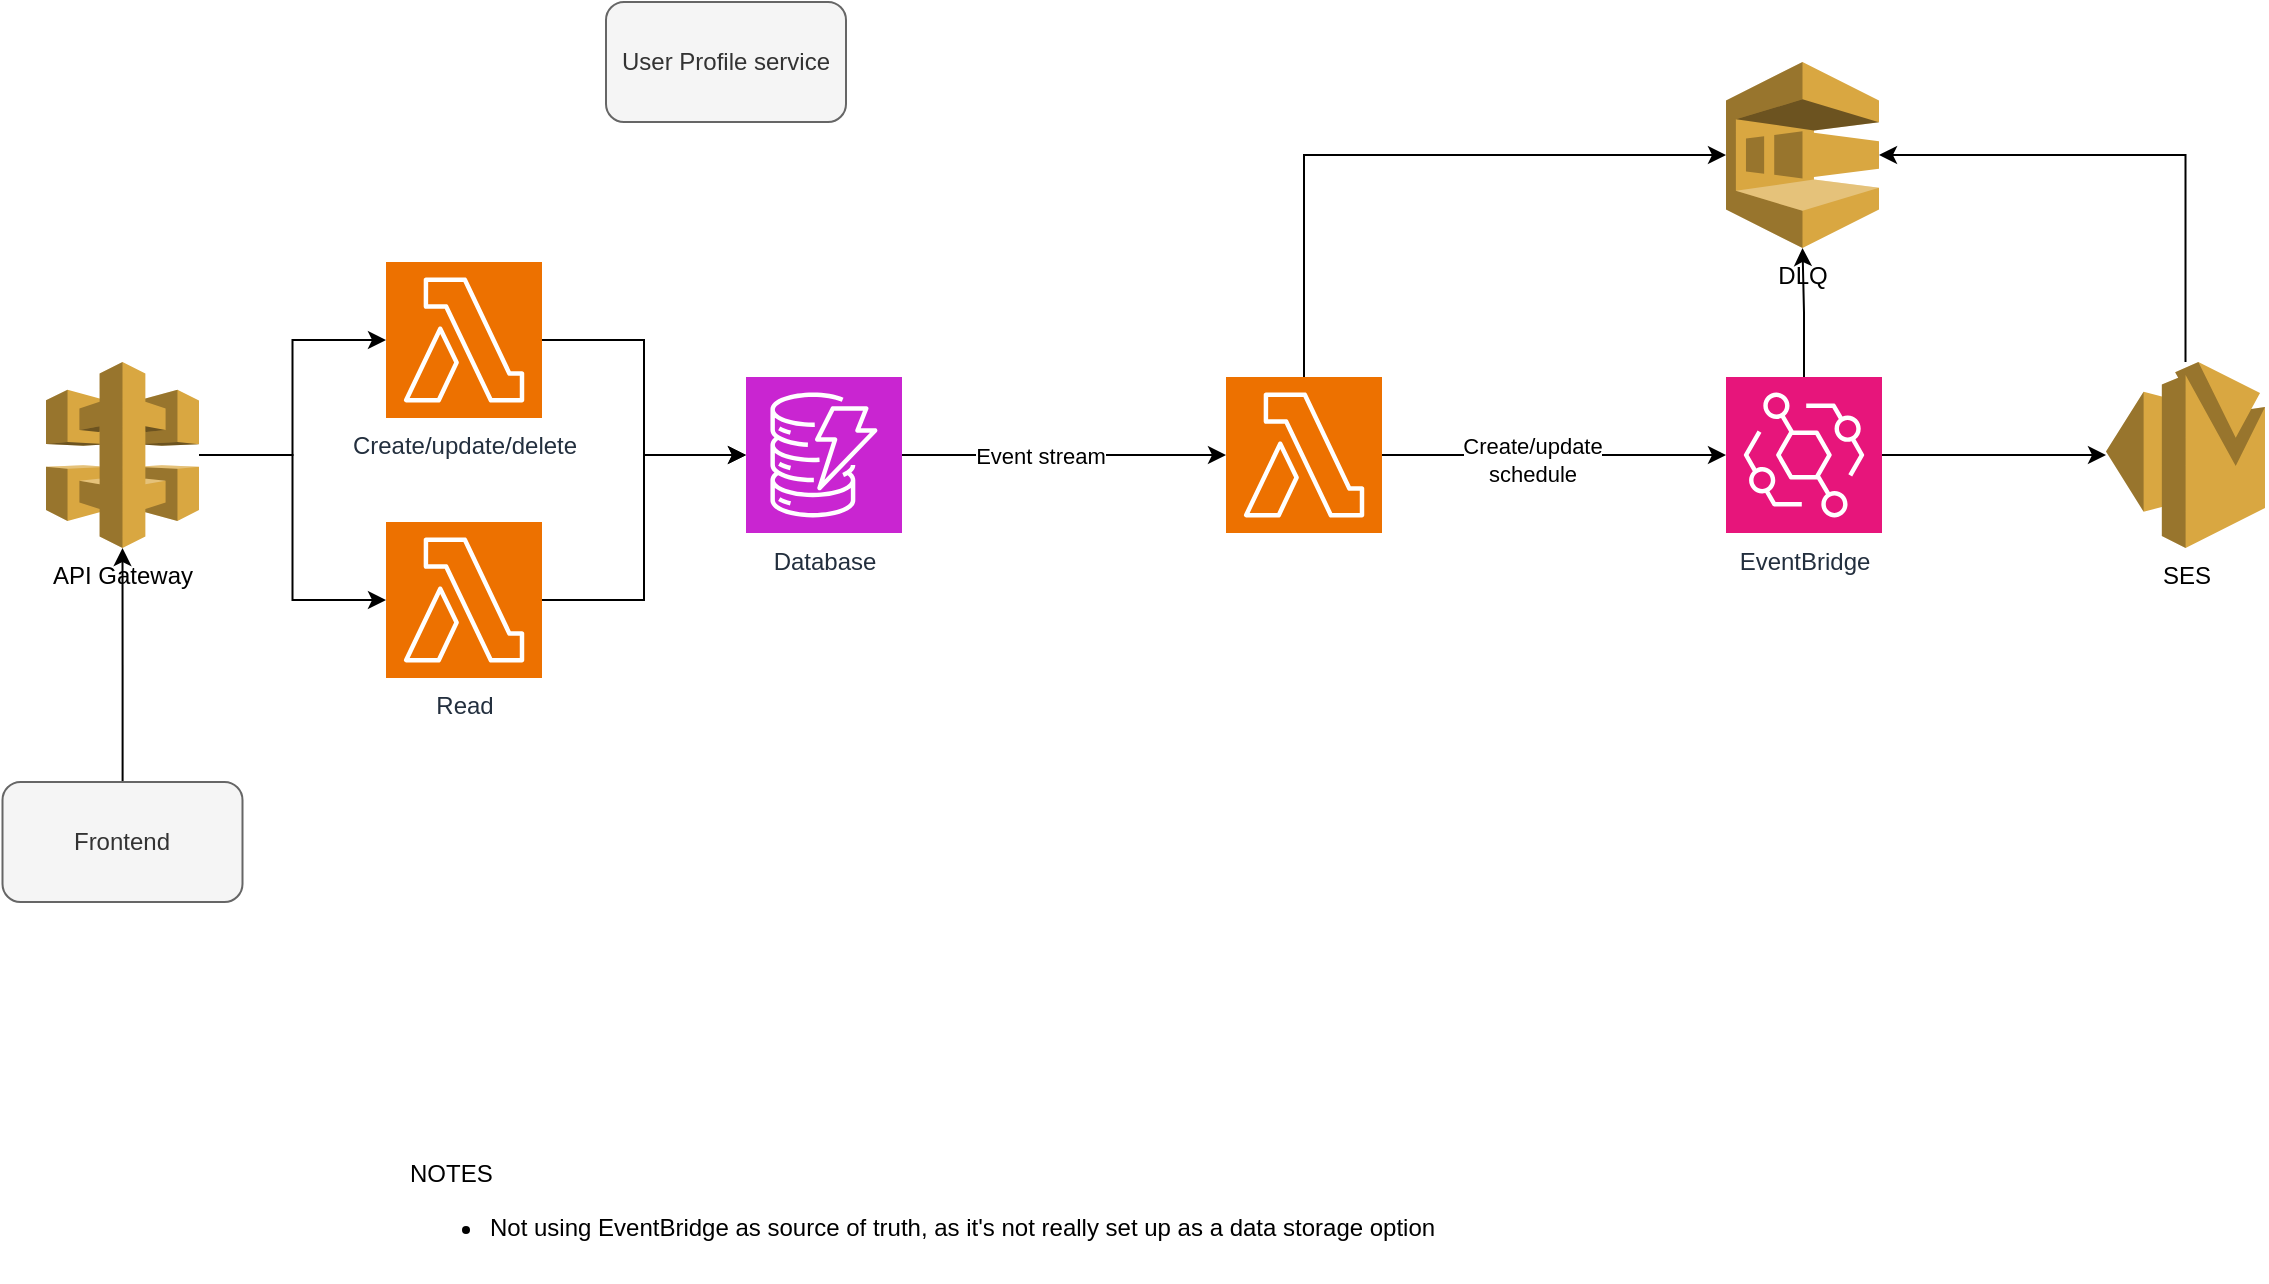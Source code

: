 <mxfile version="22.1.2" type="github">
  <diagram name="Page-1" id="npTTlI109EYBto2RsMeF">
    <mxGraphModel dx="1434" dy="782" grid="1" gridSize="10" guides="1" tooltips="1" connect="1" arrows="1" fold="1" page="1" pageScale="1" pageWidth="827" pageHeight="1169" math="0" shadow="0">
      <root>
        <mxCell id="0" />
        <mxCell id="1" parent="0" />
        <mxCell id="xY2N3QJZuRLYCau1LZMu-2" value="SES" style="outlineConnect=0;dashed=0;verticalLabelPosition=bottom;verticalAlign=top;align=center;html=1;shape=mxgraph.aws3.ses;fillColor=#D9A741;gradientColor=none;" vertex="1" parent="1">
          <mxGeometry x="1080" y="310" width="79.5" height="93" as="geometry" />
        </mxCell>
        <mxCell id="xY2N3QJZuRLYCau1LZMu-15" value="" style="edgeStyle=orthogonalEdgeStyle;rounded=0;orthogonalLoop=1;jettySize=auto;html=1;" edge="1" parent="1" source="xY2N3QJZuRLYCau1LZMu-3" target="xY2N3QJZuRLYCau1LZMu-2">
          <mxGeometry relative="1" as="geometry" />
        </mxCell>
        <mxCell id="xY2N3QJZuRLYCau1LZMu-29" value="" style="edgeStyle=orthogonalEdgeStyle;rounded=0;orthogonalLoop=1;jettySize=auto;html=1;" edge="1" parent="1" source="xY2N3QJZuRLYCau1LZMu-3" target="xY2N3QJZuRLYCau1LZMu-27">
          <mxGeometry relative="1" as="geometry" />
        </mxCell>
        <mxCell id="xY2N3QJZuRLYCau1LZMu-3" value="EventBridge" style="sketch=0;points=[[0,0,0],[0.25,0,0],[0.5,0,0],[0.75,0,0],[1,0,0],[0,1,0],[0.25,1,0],[0.5,1,0],[0.75,1,0],[1,1,0],[0,0.25,0],[0,0.5,0],[0,0.75,0],[1,0.25,0],[1,0.5,0],[1,0.75,0]];outlineConnect=0;fontColor=#232F3E;fillColor=#E7157B;strokeColor=#ffffff;dashed=0;verticalLabelPosition=bottom;verticalAlign=top;align=center;html=1;fontSize=12;fontStyle=0;aspect=fixed;shape=mxgraph.aws4.resourceIcon;resIcon=mxgraph.aws4.eventbridge;" vertex="1" parent="1">
          <mxGeometry x="890" y="317.5" width="78" height="78" as="geometry" />
        </mxCell>
        <mxCell id="xY2N3QJZuRLYCau1LZMu-5" value="User Profile service" style="rounded=1;whiteSpace=wrap;html=1;fillColor=#f5f5f5;fontColor=#333333;strokeColor=#666666;" vertex="1" parent="1">
          <mxGeometry x="330" y="130" width="120" height="60" as="geometry" />
        </mxCell>
        <mxCell id="xY2N3QJZuRLYCau1LZMu-6" value="&lt;span style=&quot;background-color: initial;&quot;&gt;NOTES&lt;br&gt;&lt;ul&gt;&lt;li&gt;&lt;span style=&quot;background-color: initial;&quot;&gt;Not using EventBridge as source of truth,&amp;nbsp;&lt;/span&gt;as it&#39;s not really set up as a data storage option&lt;/li&gt;&lt;/ul&gt;&lt;/span&gt;" style="text;html=1;align=left;verticalAlign=middle;resizable=0;points=[];autosize=1;strokeColor=none;fillColor=none;" vertex="1" parent="1">
          <mxGeometry x="230" y="700" width="540" height="70" as="geometry" />
        </mxCell>
        <mxCell id="xY2N3QJZuRLYCau1LZMu-11" value="" style="edgeStyle=orthogonalEdgeStyle;rounded=0;orthogonalLoop=1;jettySize=auto;html=1;" edge="1" parent="1" source="xY2N3QJZuRLYCau1LZMu-7" target="xY2N3QJZuRLYCau1LZMu-10">
          <mxGeometry relative="1" as="geometry" />
        </mxCell>
        <mxCell id="xY2N3QJZuRLYCau1LZMu-12" value="Event stream" style="edgeLabel;html=1;align=center;verticalAlign=middle;resizable=0;points=[];" vertex="1" connectable="0" parent="xY2N3QJZuRLYCau1LZMu-11">
          <mxGeometry x="-0.146" relative="1" as="geometry">
            <mxPoint as="offset" />
          </mxGeometry>
        </mxCell>
        <mxCell id="xY2N3QJZuRLYCau1LZMu-7" value="Database" style="sketch=0;points=[[0,0,0],[0.25,0,0],[0.5,0,0],[0.75,0,0],[1,0,0],[0,1,0],[0.25,1,0],[0.5,1,0],[0.75,1,0],[1,1,0],[0,0.25,0],[0,0.5,0],[0,0.75,0],[1,0.25,0],[1,0.5,0],[1,0.75,0]];outlineConnect=0;fontColor=#232F3E;fillColor=#C925D1;strokeColor=#ffffff;dashed=0;verticalLabelPosition=bottom;verticalAlign=top;align=center;html=1;fontSize=12;fontStyle=0;aspect=fixed;shape=mxgraph.aws4.resourceIcon;resIcon=mxgraph.aws4.dynamodb;" vertex="1" parent="1">
          <mxGeometry x="400" y="317.5" width="78" height="78" as="geometry" />
        </mxCell>
        <mxCell id="xY2N3QJZuRLYCau1LZMu-13" value="" style="edgeStyle=orthogonalEdgeStyle;rounded=0;orthogonalLoop=1;jettySize=auto;html=1;" edge="1" parent="1" source="xY2N3QJZuRLYCau1LZMu-10" target="xY2N3QJZuRLYCau1LZMu-3">
          <mxGeometry relative="1" as="geometry" />
        </mxCell>
        <mxCell id="xY2N3QJZuRLYCau1LZMu-14" value="Create/update&lt;br&gt;schedule" style="edgeLabel;html=1;align=center;verticalAlign=middle;resizable=0;points=[];" vertex="1" connectable="0" parent="xY2N3QJZuRLYCau1LZMu-13">
          <mxGeometry x="-0.13" y="-2" relative="1" as="geometry">
            <mxPoint as="offset" />
          </mxGeometry>
        </mxCell>
        <mxCell id="xY2N3QJZuRLYCau1LZMu-10" value="" style="sketch=0;points=[[0,0,0],[0.25,0,0],[0.5,0,0],[0.75,0,0],[1,0,0],[0,1,0],[0.25,1,0],[0.5,1,0],[0.75,1,0],[1,1,0],[0,0.25,0],[0,0.5,0],[0,0.75,0],[1,0.25,0],[1,0.5,0],[1,0.75,0]];outlineConnect=0;fontColor=#232F3E;fillColor=#ED7100;strokeColor=#ffffff;dashed=0;verticalLabelPosition=bottom;verticalAlign=top;align=center;html=1;fontSize=12;fontStyle=0;aspect=fixed;shape=mxgraph.aws4.resourceIcon;resIcon=mxgraph.aws4.lambda;" vertex="1" parent="1">
          <mxGeometry x="640" y="317.5" width="78" height="78" as="geometry" />
        </mxCell>
        <mxCell id="xY2N3QJZuRLYCau1LZMu-20" value="" style="edgeStyle=orthogonalEdgeStyle;rounded=0;orthogonalLoop=1;jettySize=auto;html=1;" edge="1" parent="1" source="xY2N3QJZuRLYCau1LZMu-16" target="xY2N3QJZuRLYCau1LZMu-24">
          <mxGeometry relative="1" as="geometry" />
        </mxCell>
        <mxCell id="xY2N3QJZuRLYCau1LZMu-16" value="API Gateway" style="outlineConnect=0;dashed=0;verticalLabelPosition=bottom;verticalAlign=top;align=center;html=1;shape=mxgraph.aws3.api_gateway;fillColor=#D9A741;gradientColor=none;" vertex="1" parent="1">
          <mxGeometry x="50" y="310" width="76.5" height="93" as="geometry" />
        </mxCell>
        <mxCell id="xY2N3QJZuRLYCau1LZMu-23" value="" style="edgeStyle=orthogonalEdgeStyle;rounded=0;orthogonalLoop=1;jettySize=auto;html=1;" edge="1" parent="1" source="xY2N3QJZuRLYCau1LZMu-18" target="xY2N3QJZuRLYCau1LZMu-7">
          <mxGeometry relative="1" as="geometry" />
        </mxCell>
        <mxCell id="xY2N3QJZuRLYCau1LZMu-18" value="Create/update/delete" style="sketch=0;points=[[0,0,0],[0.25,0,0],[0.5,0,0],[0.75,0,0],[1,0,0],[0,1,0],[0.25,1,0],[0.5,1,0],[0.75,1,0],[1,1,0],[0,0.25,0],[0,0.5,0],[0,0.75,0],[1,0.25,0],[1,0.5,0],[1,0.75,0]];outlineConnect=0;fontColor=#232F3E;fillColor=#ED7100;strokeColor=#ffffff;dashed=0;verticalLabelPosition=bottom;verticalAlign=top;align=center;html=1;fontSize=12;fontStyle=0;aspect=fixed;shape=mxgraph.aws4.resourceIcon;resIcon=mxgraph.aws4.lambda;" vertex="1" parent="1">
          <mxGeometry x="220" y="260" width="78" height="78" as="geometry" />
        </mxCell>
        <mxCell id="xY2N3QJZuRLYCau1LZMu-22" value="" style="edgeStyle=orthogonalEdgeStyle;rounded=0;orthogonalLoop=1;jettySize=auto;html=1;" edge="1" parent="1" source="xY2N3QJZuRLYCau1LZMu-21" target="xY2N3QJZuRLYCau1LZMu-16">
          <mxGeometry relative="1" as="geometry" />
        </mxCell>
        <mxCell id="xY2N3QJZuRLYCau1LZMu-21" value="Frontend" style="rounded=1;whiteSpace=wrap;html=1;fillColor=#f5f5f5;fontColor=#333333;strokeColor=#666666;" vertex="1" parent="1">
          <mxGeometry x="28.25" y="520" width="120" height="60" as="geometry" />
        </mxCell>
        <mxCell id="xY2N3QJZuRLYCau1LZMu-26" style="edgeStyle=orthogonalEdgeStyle;rounded=0;orthogonalLoop=1;jettySize=auto;html=1;" edge="1" parent="1" source="xY2N3QJZuRLYCau1LZMu-24" target="xY2N3QJZuRLYCau1LZMu-7">
          <mxGeometry relative="1" as="geometry" />
        </mxCell>
        <mxCell id="xY2N3QJZuRLYCau1LZMu-24" value="Read" style="sketch=0;points=[[0,0,0],[0.25,0,0],[0.5,0,0],[0.75,0,0],[1,0,0],[0,1,0],[0.25,1,0],[0.5,1,0],[0.75,1,0],[1,1,0],[0,0.25,0],[0,0.5,0],[0,0.75,0],[1,0.25,0],[1,0.5,0],[1,0.75,0]];outlineConnect=0;fontColor=#232F3E;fillColor=#ED7100;strokeColor=#ffffff;dashed=0;verticalLabelPosition=bottom;verticalAlign=top;align=center;html=1;fontSize=12;fontStyle=0;aspect=fixed;shape=mxgraph.aws4.resourceIcon;resIcon=mxgraph.aws4.lambda;" vertex="1" parent="1">
          <mxGeometry x="220" y="390" width="78" height="78" as="geometry" />
        </mxCell>
        <mxCell id="xY2N3QJZuRLYCau1LZMu-25" style="edgeStyle=orthogonalEdgeStyle;rounded=0;orthogonalLoop=1;jettySize=auto;html=1;entryX=0;entryY=0.5;entryDx=0;entryDy=0;entryPerimeter=0;" edge="1" parent="1" source="xY2N3QJZuRLYCau1LZMu-16" target="xY2N3QJZuRLYCau1LZMu-18">
          <mxGeometry relative="1" as="geometry" />
        </mxCell>
        <mxCell id="xY2N3QJZuRLYCau1LZMu-27" value="DLQ" style="outlineConnect=0;dashed=0;verticalLabelPosition=bottom;verticalAlign=top;align=center;html=1;shape=mxgraph.aws3.sqs;fillColor=#D9A741;gradientColor=none;" vertex="1" parent="1">
          <mxGeometry x="890" y="160" width="76.5" height="93" as="geometry" />
        </mxCell>
        <mxCell id="xY2N3QJZuRLYCau1LZMu-28" style="edgeStyle=orthogonalEdgeStyle;rounded=0;orthogonalLoop=1;jettySize=auto;html=1;entryX=1;entryY=0.5;entryDx=0;entryDy=0;entryPerimeter=0;" edge="1" parent="1" source="xY2N3QJZuRLYCau1LZMu-2" target="xY2N3QJZuRLYCau1LZMu-27">
          <mxGeometry relative="1" as="geometry">
            <Array as="points">
              <mxPoint x="1120" y="207" />
            </Array>
          </mxGeometry>
        </mxCell>
        <mxCell id="xY2N3QJZuRLYCau1LZMu-30" style="edgeStyle=orthogonalEdgeStyle;rounded=0;orthogonalLoop=1;jettySize=auto;html=1;entryX=0;entryY=0.5;entryDx=0;entryDy=0;entryPerimeter=0;" edge="1" parent="1" source="xY2N3QJZuRLYCau1LZMu-10" target="xY2N3QJZuRLYCau1LZMu-27">
          <mxGeometry relative="1" as="geometry">
            <Array as="points">
              <mxPoint x="679" y="207" />
            </Array>
          </mxGeometry>
        </mxCell>
      </root>
    </mxGraphModel>
  </diagram>
</mxfile>
